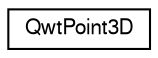 digraph G
{
  edge [fontname="FreeSans",fontsize="10",labelfontname="FreeSans",labelfontsize="10"];
  node [fontname="FreeSans",fontsize="10",shape=record];
  rankdir="LR";
  Node1 [label="QwtPoint3D",height=0.2,width=0.4,color="black", fillcolor="white", style="filled",URL="$class_qwt_point3_d.html",tooltip="QwtPoint3D class defines a 3D point in double coordinates."];
}
